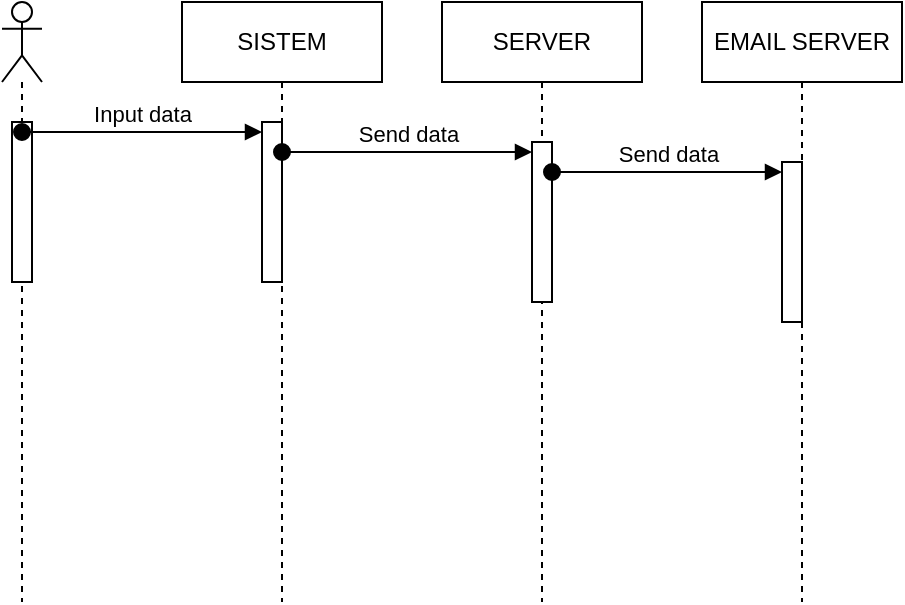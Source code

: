 <mxfile version="24.7.7">
  <diagram name="Page-1" id="4rGjodRsTPPC2vz77WWb">
    <mxGraphModel dx="1221" dy="759" grid="1" gridSize="10" guides="1" tooltips="1" connect="1" arrows="1" fold="1" page="1" pageScale="1" pageWidth="850" pageHeight="1100" math="0" shadow="0">
      <root>
        <mxCell id="0" />
        <mxCell id="1" parent="0" />
        <mxCell id="UDhdAV5JtU_Sa8sB4PR5-20" value="" style="shape=umlLifeline;perimeter=lifelinePerimeter;whiteSpace=wrap;html=1;container=1;dropTarget=0;collapsible=0;recursiveResize=0;outlineConnect=0;portConstraint=eastwest;newEdgeStyle={&quot;curved&quot;:0,&quot;rounded&quot;:0};participant=umlActor;" vertex="1" parent="1">
          <mxGeometry x="200" y="400" width="20" height="300" as="geometry" />
        </mxCell>
        <mxCell id="UDhdAV5JtU_Sa8sB4PR5-21" value="" style="html=1;points=[[0,0,0,0,5],[0,1,0,0,-5],[1,0,0,0,5],[1,1,0,0,-5]];perimeter=orthogonalPerimeter;outlineConnect=0;targetShapes=umlLifeline;portConstraint=eastwest;newEdgeStyle={&quot;curved&quot;:0,&quot;rounded&quot;:0};" vertex="1" parent="UDhdAV5JtU_Sa8sB4PR5-20">
          <mxGeometry x="5" y="60" width="10" height="80" as="geometry" />
        </mxCell>
        <mxCell id="UDhdAV5JtU_Sa8sB4PR5-22" value="SISTEM" style="shape=umlLifeline;perimeter=lifelinePerimeter;whiteSpace=wrap;html=1;container=1;dropTarget=0;collapsible=0;recursiveResize=0;outlineConnect=0;portConstraint=eastwest;newEdgeStyle={&quot;curved&quot;:0,&quot;rounded&quot;:0};" vertex="1" parent="1">
          <mxGeometry x="290" y="400" width="100" height="300" as="geometry" />
        </mxCell>
        <mxCell id="UDhdAV5JtU_Sa8sB4PR5-23" value="" style="html=1;points=[[0,0,0,0,5],[0,1,0,0,-5],[1,0,0,0,5],[1,1,0,0,-5]];perimeter=orthogonalPerimeter;outlineConnect=0;targetShapes=umlLifeline;portConstraint=eastwest;newEdgeStyle={&quot;curved&quot;:0,&quot;rounded&quot;:0};" vertex="1" parent="UDhdAV5JtU_Sa8sB4PR5-22">
          <mxGeometry x="40" y="60" width="10" height="80" as="geometry" />
        </mxCell>
        <mxCell id="UDhdAV5JtU_Sa8sB4PR5-24" value="Input data" style="html=1;verticalAlign=bottom;startArrow=oval;endArrow=block;startSize=8;curved=0;rounded=0;entryX=0;entryY=0;entryDx=0;entryDy=5;" edge="1" target="UDhdAV5JtU_Sa8sB4PR5-23" parent="1" source="UDhdAV5JtU_Sa8sB4PR5-20">
          <mxGeometry relative="1" as="geometry">
            <mxPoint x="230" y="465" as="sourcePoint" />
          </mxGeometry>
        </mxCell>
        <mxCell id="UDhdAV5JtU_Sa8sB4PR5-27" value="SERVER" style="shape=umlLifeline;perimeter=lifelinePerimeter;whiteSpace=wrap;html=1;container=1;dropTarget=0;collapsible=0;recursiveResize=0;outlineConnect=0;portConstraint=eastwest;newEdgeStyle={&quot;curved&quot;:0,&quot;rounded&quot;:0};" vertex="1" parent="1">
          <mxGeometry x="420" y="400" width="100" height="300" as="geometry" />
        </mxCell>
        <mxCell id="UDhdAV5JtU_Sa8sB4PR5-28" value="" style="html=1;points=[[0,0,0,0,5],[0,1,0,0,-5],[1,0,0,0,5],[1,1,0,0,-5]];perimeter=orthogonalPerimeter;outlineConnect=0;targetShapes=umlLifeline;portConstraint=eastwest;newEdgeStyle={&quot;curved&quot;:0,&quot;rounded&quot;:0};" vertex="1" parent="UDhdAV5JtU_Sa8sB4PR5-27">
          <mxGeometry x="45" y="70" width="10" height="80" as="geometry" />
        </mxCell>
        <mxCell id="UDhdAV5JtU_Sa8sB4PR5-29" value="Send data" style="html=1;verticalAlign=bottom;startArrow=oval;endArrow=block;startSize=8;curved=0;rounded=0;entryX=0;entryY=0;entryDx=0;entryDy=5;" edge="1" target="UDhdAV5JtU_Sa8sB4PR5-28" parent="1" source="UDhdAV5JtU_Sa8sB4PR5-23">
          <mxGeometry relative="1" as="geometry">
            <mxPoint x="395" y="475" as="sourcePoint" />
          </mxGeometry>
        </mxCell>
        <mxCell id="UDhdAV5JtU_Sa8sB4PR5-31" value="EMAIL SERVER" style="shape=umlLifeline;perimeter=lifelinePerimeter;whiteSpace=wrap;html=1;container=1;dropTarget=0;collapsible=0;recursiveResize=0;outlineConnect=0;portConstraint=eastwest;newEdgeStyle={&quot;curved&quot;:0,&quot;rounded&quot;:0};" vertex="1" parent="1">
          <mxGeometry x="550" y="400" width="100" height="300" as="geometry" />
        </mxCell>
        <mxCell id="UDhdAV5JtU_Sa8sB4PR5-32" value="" style="html=1;points=[[0,0,0,0,5],[0,1,0,0,-5],[1,0,0,0,5],[1,1,0,0,-5]];perimeter=orthogonalPerimeter;outlineConnect=0;targetShapes=umlLifeline;portConstraint=eastwest;newEdgeStyle={&quot;curved&quot;:0,&quot;rounded&quot;:0};" vertex="1" parent="UDhdAV5JtU_Sa8sB4PR5-31">
          <mxGeometry x="40" y="80" width="10" height="80" as="geometry" />
        </mxCell>
        <mxCell id="UDhdAV5JtU_Sa8sB4PR5-33" value="Send data" style="html=1;verticalAlign=bottom;startArrow=oval;endArrow=block;startSize=8;curved=0;rounded=0;entryX=0;entryY=0;entryDx=0;entryDy=5;" edge="1" target="UDhdAV5JtU_Sa8sB4PR5-32" parent="1" source="UDhdAV5JtU_Sa8sB4PR5-28">
          <mxGeometry relative="1" as="geometry">
            <mxPoint x="520" y="485" as="sourcePoint" />
          </mxGeometry>
        </mxCell>
      </root>
    </mxGraphModel>
  </diagram>
</mxfile>
